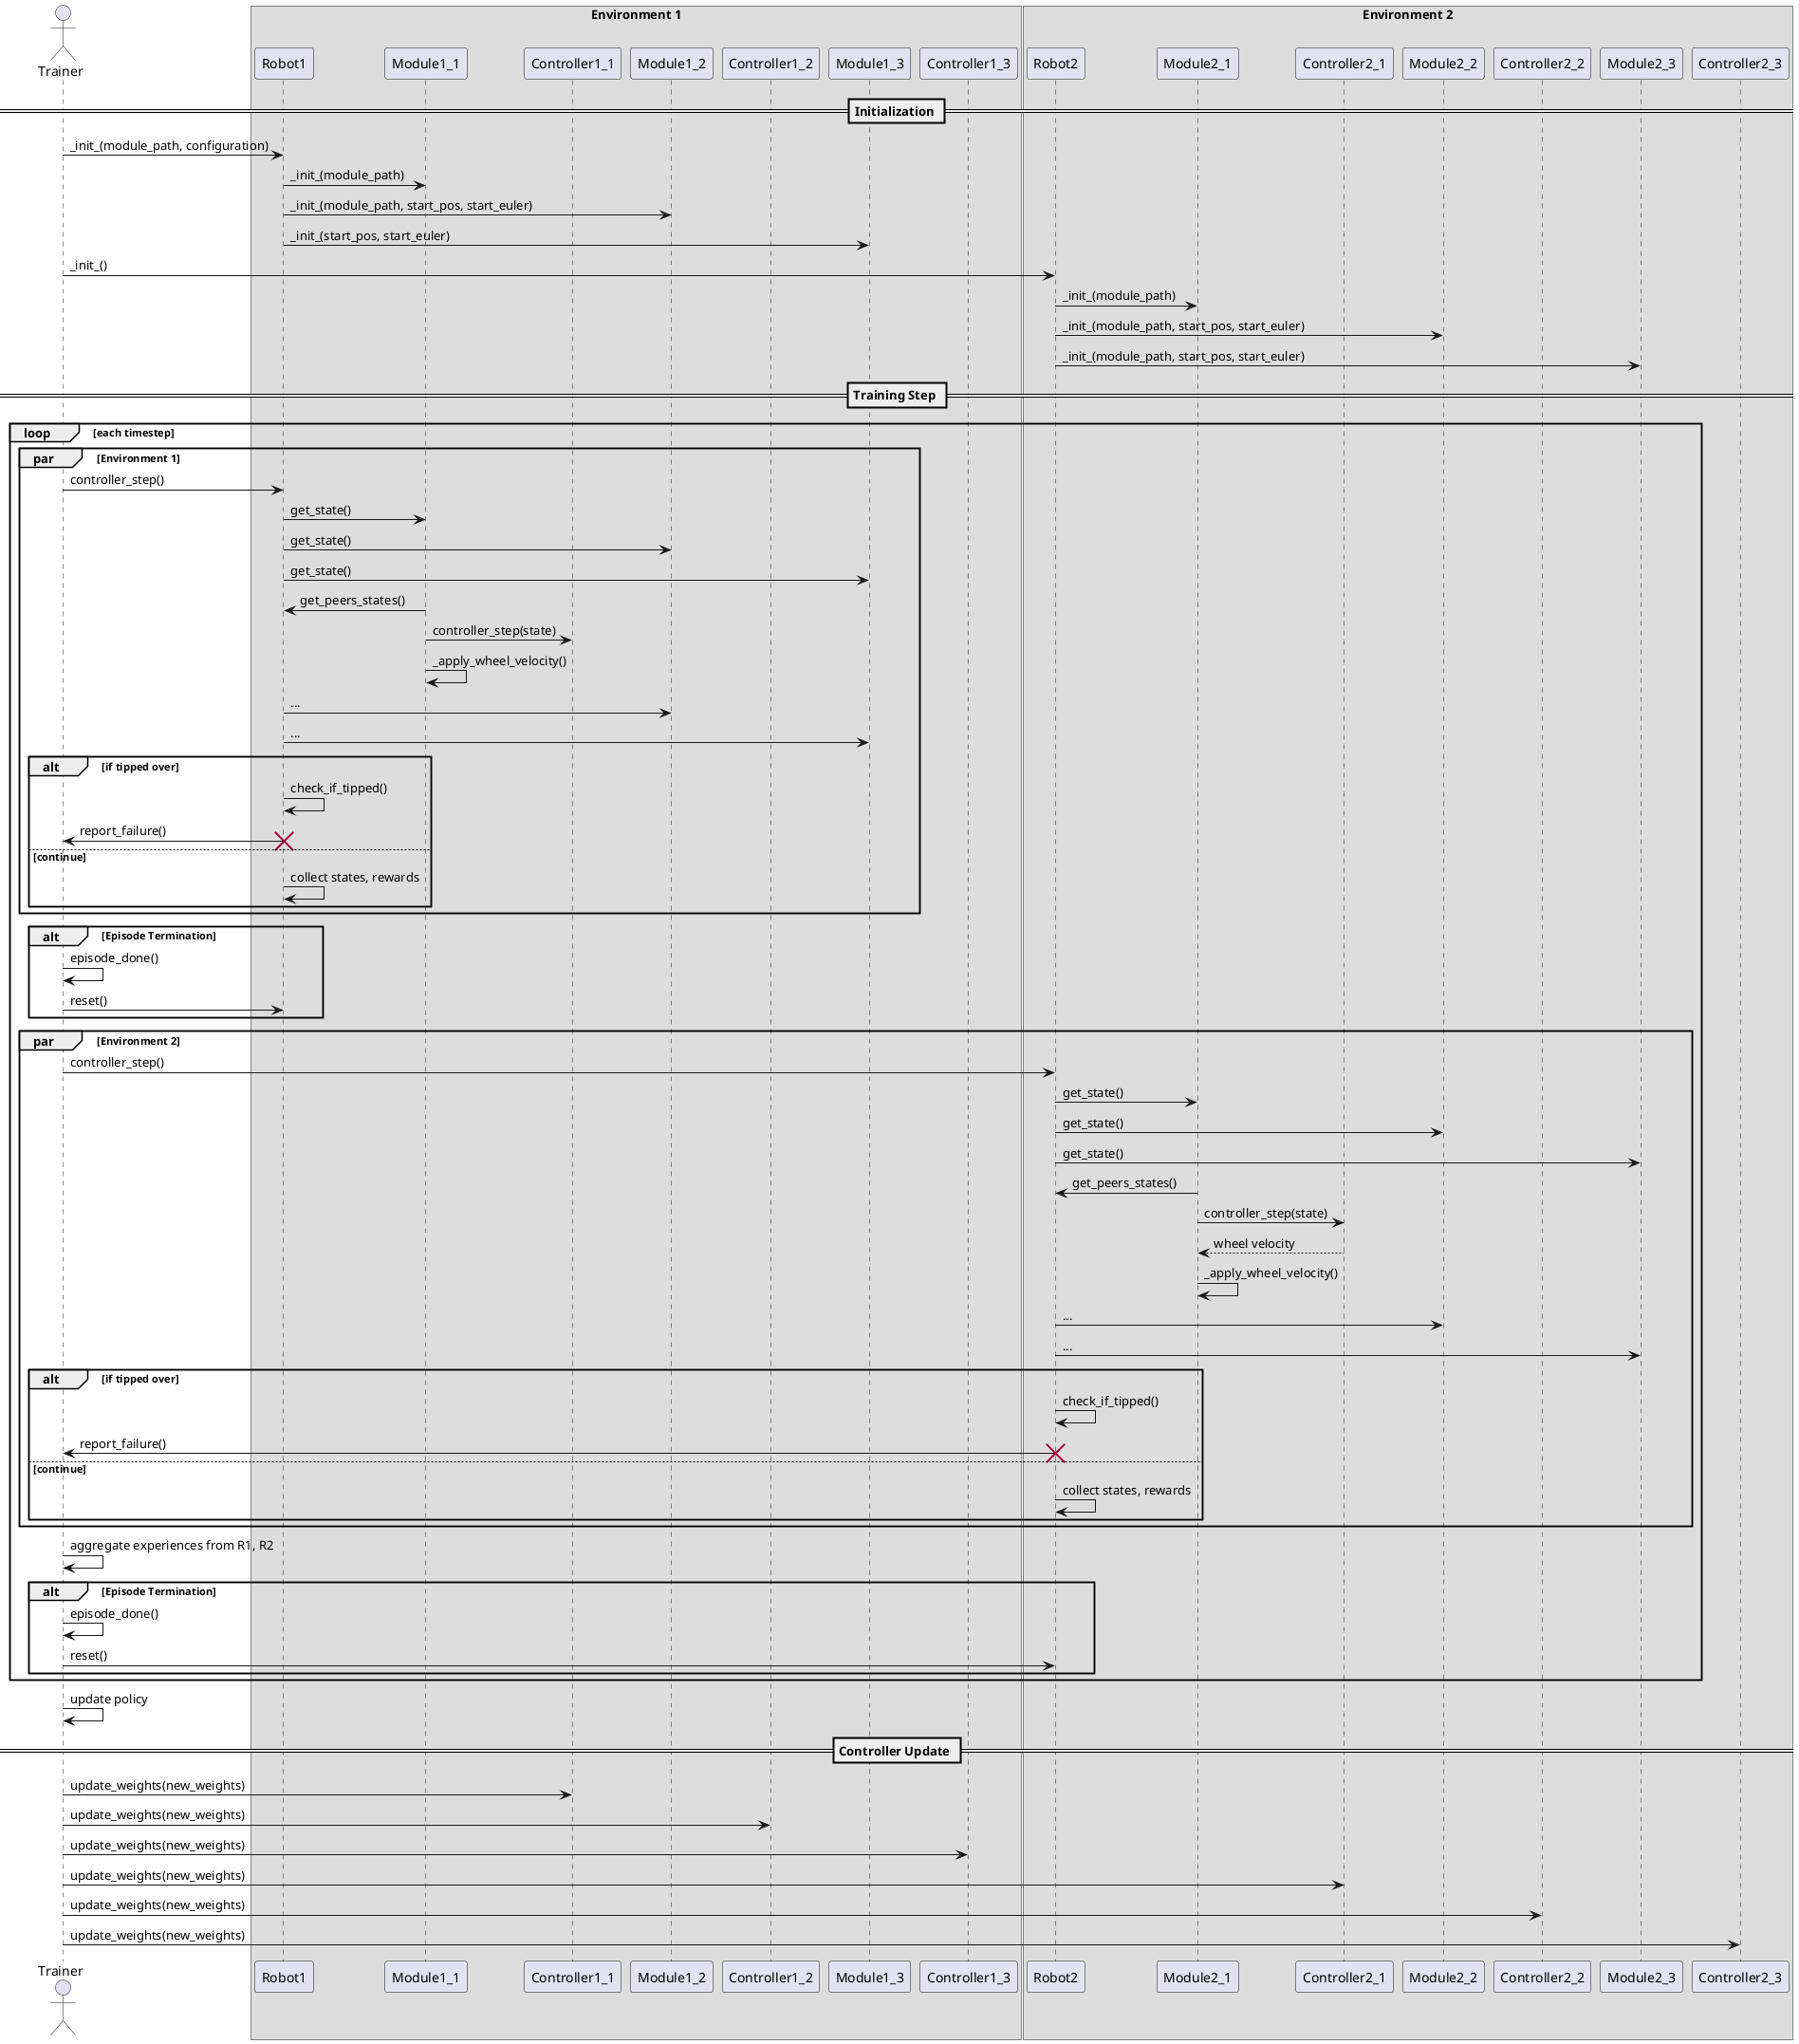 

@startuml
actor Trainer

box "Environment 1"
participant Robot1 as R1
participant Module1_1 as M1_1
participant Controller1_1 as C1_1
participant Module1_2 as M1_2
participant Controller1_2 as C1_2
participant Module1_3 as M1_3
participant Controller1_3 as C1_3
end box

box "Environment 2"
participant Robot2 as R2
participant Module2_1 as M2_1
participant Controller2_1 as C2_1
participant Module2_2 as M2_2
participant Controller2_2 as C2_2
participant Module2_3 as M2_3
participant Controller2_3 as C2_3
end box

== Initialization ==
Trainer -> R1 : _init_(module_path, configuration)
R1 -> M1_1 : _init_(module_path)
R1 -> M1_2 : _init_(module_path, start_pos, start_euler)
R1 -> M1_3 : _init_(start_pos, start_euler)

Trainer -> R2 : _init_()
R2 -> M2_1 : _init_(module_path)
R2 -> M2_2 : _init_(module_path, start_pos, start_euler)
R2 -> M2_3 : _init_(module_path, start_pos, start_euler)

== Training Step ==
loop each timestep
    par Environment 1
    Trainer -> R1 : controller_step()
    R1 -> M1_1 : get_state()
    R1 -> M1_2 : get_state()
    R1 -> M1_3 : get_state()
    M1_1 -> R1 : get_peers_states()
    M1_1 -> C1_1 : controller_step(state)
    M1_1 -> M1_1 : _apply_wheel_velocity()

    R1 -> M1_2 : ...
    R1 -> M1_3 : ...
        alt if tipped over
        R1 -> R1 : check_if_tipped()
        R1 -> Trainer : report_failure()
        destroy R1
    else continue
        R1 -> R1 : collect states, rewards
    end
    end
    alt Episode Termination
    Trainer -> Trainer : episode_done()
    Trainer -> R1 : reset()
    end

    par Environment 2
    Trainer -> R2 : controller_step()
    R2 -> M2_1 : get_state()
    R2 -> M2_2 : get_state()
    R2 -> M2_3 : get_state()
    M2_1 -> R2 : get_peers_states()
    M2_1 -> C2_1 : controller_step(state)
    C2_1 --> M2_1 : wheel velocity
    M2_1 -> M2_1 : _apply_wheel_velocity()

    R2 -> M2_2 : ...
    R2 -> M2_3 : ...
            alt if tipped over
        R2 -> R2 : check_if_tipped()
        R2 -> Trainer : report_failure()
        destroy R2
    else continue
        R2 -> R2 : collect states, rewards
    end
    end
    Trainer -> Trainer : aggregate experiences from R1, R2

    alt Episode Termination
    Trainer -> Trainer : episode_done()
    Trainer -> R2 : reset()
    end
end
Trainer -> Trainer : update policy
== Controller Update ==
Trainer -> C1_1 : update_weights(new_weights)
Trainer -> C1_2 : update_weights(new_weights)
Trainer -> C1_3 : update_weights(new_weights)

Trainer -> C2_1 : update_weights(new_weights)
Trainer -> C2_2 : update_weights(new_weights)
Trainer -> C2_3 : update_weights(new_weights)
@enduml
